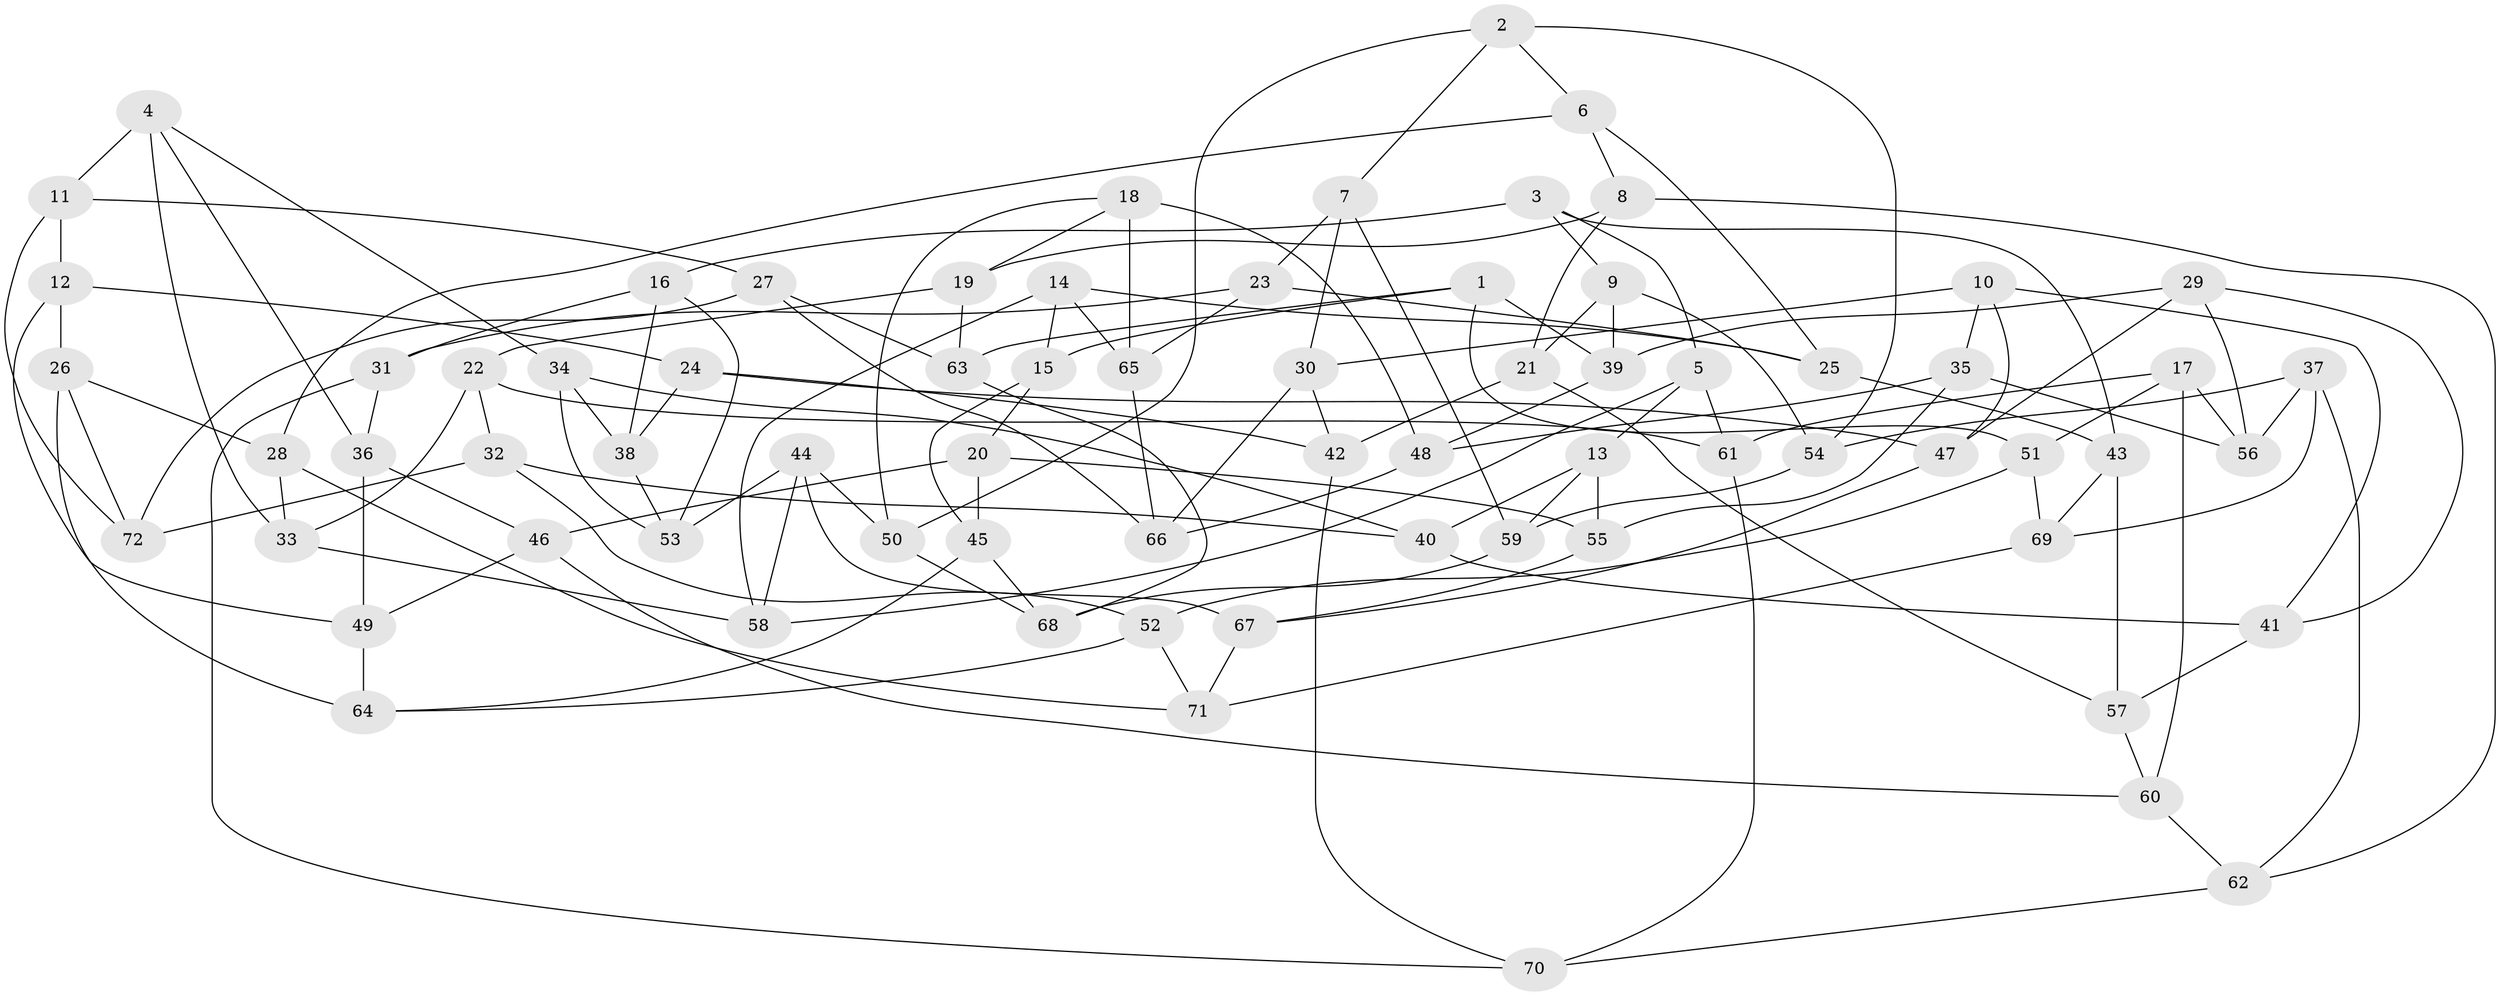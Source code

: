 // coarse degree distribution, {6: 0.5681818181818182, 4: 0.3409090909090909, 5: 0.045454545454545456, 3: 0.045454545454545456}
// Generated by graph-tools (version 1.1) at 2025/42/03/06/25 10:42:23]
// undirected, 72 vertices, 144 edges
graph export_dot {
graph [start="1"]
  node [color=gray90,style=filled];
  1;
  2;
  3;
  4;
  5;
  6;
  7;
  8;
  9;
  10;
  11;
  12;
  13;
  14;
  15;
  16;
  17;
  18;
  19;
  20;
  21;
  22;
  23;
  24;
  25;
  26;
  27;
  28;
  29;
  30;
  31;
  32;
  33;
  34;
  35;
  36;
  37;
  38;
  39;
  40;
  41;
  42;
  43;
  44;
  45;
  46;
  47;
  48;
  49;
  50;
  51;
  52;
  53;
  54;
  55;
  56;
  57;
  58;
  59;
  60;
  61;
  62;
  63;
  64;
  65;
  66;
  67;
  68;
  69;
  70;
  71;
  72;
  1 -- 63;
  1 -- 39;
  1 -- 51;
  1 -- 15;
  2 -- 6;
  2 -- 54;
  2 -- 7;
  2 -- 50;
  3 -- 5;
  3 -- 16;
  3 -- 43;
  3 -- 9;
  4 -- 36;
  4 -- 34;
  4 -- 11;
  4 -- 33;
  5 -- 13;
  5 -- 61;
  5 -- 58;
  6 -- 8;
  6 -- 28;
  6 -- 25;
  7 -- 30;
  7 -- 59;
  7 -- 23;
  8 -- 19;
  8 -- 21;
  8 -- 62;
  9 -- 21;
  9 -- 39;
  9 -- 54;
  10 -- 30;
  10 -- 41;
  10 -- 47;
  10 -- 35;
  11 -- 72;
  11 -- 12;
  11 -- 27;
  12 -- 49;
  12 -- 26;
  12 -- 24;
  13 -- 59;
  13 -- 40;
  13 -- 55;
  14 -- 65;
  14 -- 15;
  14 -- 25;
  14 -- 58;
  15 -- 45;
  15 -- 20;
  16 -- 31;
  16 -- 53;
  16 -- 38;
  17 -- 51;
  17 -- 60;
  17 -- 56;
  17 -- 61;
  18 -- 48;
  18 -- 65;
  18 -- 19;
  18 -- 50;
  19 -- 63;
  19 -- 22;
  20 -- 46;
  20 -- 45;
  20 -- 55;
  21 -- 42;
  21 -- 57;
  22 -- 32;
  22 -- 33;
  22 -- 61;
  23 -- 65;
  23 -- 25;
  23 -- 31;
  24 -- 42;
  24 -- 47;
  24 -- 38;
  25 -- 43;
  26 -- 72;
  26 -- 28;
  26 -- 64;
  27 -- 63;
  27 -- 66;
  27 -- 72;
  28 -- 33;
  28 -- 71;
  29 -- 41;
  29 -- 47;
  29 -- 56;
  29 -- 39;
  30 -- 66;
  30 -- 42;
  31 -- 70;
  31 -- 36;
  32 -- 72;
  32 -- 40;
  32 -- 52;
  33 -- 58;
  34 -- 40;
  34 -- 38;
  34 -- 53;
  35 -- 56;
  35 -- 48;
  35 -- 55;
  36 -- 49;
  36 -- 46;
  37 -- 56;
  37 -- 69;
  37 -- 54;
  37 -- 62;
  38 -- 53;
  39 -- 48;
  40 -- 41;
  41 -- 57;
  42 -- 70;
  43 -- 57;
  43 -- 69;
  44 -- 58;
  44 -- 67;
  44 -- 50;
  44 -- 53;
  45 -- 64;
  45 -- 68;
  46 -- 49;
  46 -- 60;
  47 -- 67;
  48 -- 66;
  49 -- 64;
  50 -- 68;
  51 -- 69;
  51 -- 52;
  52 -- 64;
  52 -- 71;
  54 -- 59;
  55 -- 67;
  57 -- 60;
  59 -- 68;
  60 -- 62;
  61 -- 70;
  62 -- 70;
  63 -- 68;
  65 -- 66;
  67 -- 71;
  69 -- 71;
}
